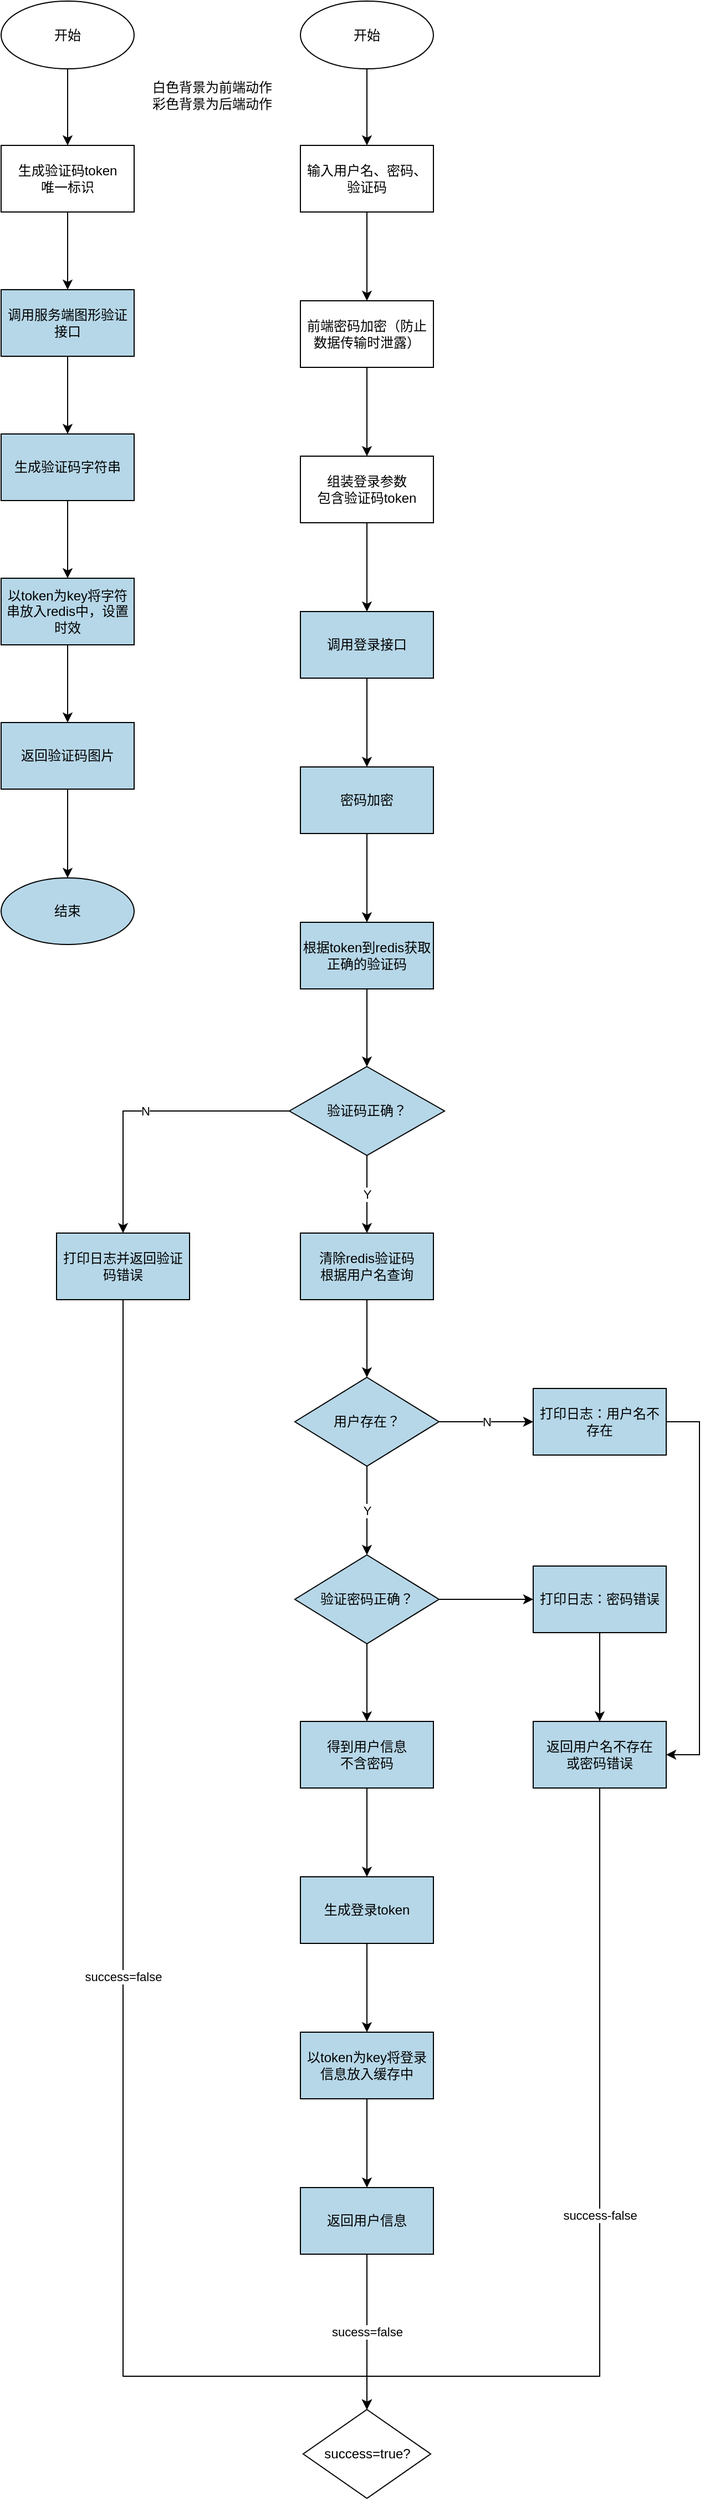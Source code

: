 <mxfile version="14.6.12" type="github">
  <diagram id="d6FZygUJHuY2WhgeGZ7e" name="Page-1">
    <mxGraphModel dx="1082" dy="836" grid="1" gridSize="10" guides="1" tooltips="1" connect="1" arrows="1" fold="1" page="1" pageScale="1" pageWidth="850" pageHeight="1100" math="0" shadow="0">
      <root>
        <mxCell id="0" />
        <mxCell id="1" parent="0" />
        <mxCell id="FqFYivniVrYj0mMcYrMc-3" value="" style="edgeStyle=orthogonalEdgeStyle;rounded=0;orthogonalLoop=1;jettySize=auto;html=1;" parent="1" source="FqFYivniVrYj0mMcYrMc-1" target="FqFYivniVrYj0mMcYrMc-2" edge="1">
          <mxGeometry relative="1" as="geometry" />
        </mxCell>
        <mxCell id="FqFYivniVrYj0mMcYrMc-1" value="开始" style="ellipse;whiteSpace=wrap;html=1;" parent="1" vertex="1">
          <mxGeometry x="110" y="130" width="120" height="61" as="geometry" />
        </mxCell>
        <mxCell id="CE7ioUIo4Vw0ZdpwF3fm-12" value="" style="edgeStyle=orthogonalEdgeStyle;rounded=0;orthogonalLoop=1;jettySize=auto;html=1;" edge="1" parent="1" source="FqFYivniVrYj0mMcYrMc-2" target="CE7ioUIo4Vw0ZdpwF3fm-11">
          <mxGeometry relative="1" as="geometry" />
        </mxCell>
        <mxCell id="FqFYivniVrYj0mMcYrMc-2" value="生成验证码token&lt;br&gt;唯一标识" style="whiteSpace=wrap;html=1;direction=west;" parent="1" vertex="1">
          <mxGeometry x="110" y="260" width="120" height="60" as="geometry" />
        </mxCell>
        <mxCell id="CE7ioUIo4Vw0ZdpwF3fm-21" value="" style="edgeStyle=orthogonalEdgeStyle;rounded=0;orthogonalLoop=1;jettySize=auto;html=1;" edge="1" parent="1" source="CE7ioUIo4Vw0ZdpwF3fm-11" target="CE7ioUIo4Vw0ZdpwF3fm-20">
          <mxGeometry relative="1" as="geometry" />
        </mxCell>
        <mxCell id="CE7ioUIo4Vw0ZdpwF3fm-11" value="调用服务端图形验证接口" style="whiteSpace=wrap;html=1;direction=west;fillColor=#b6d7e8;" vertex="1" parent="1">
          <mxGeometry x="110" y="390" width="120" height="60" as="geometry" />
        </mxCell>
        <mxCell id="CE7ioUIo4Vw0ZdpwF3fm-19" value="白色背景为前端动作&lt;br&gt;彩色背景为后端动作" style="text;html=1;resizable=0;autosize=1;align=center;verticalAlign=middle;points=[];fillColor=none;strokeColor=none;rounded=0;" vertex="1" parent="1">
          <mxGeometry x="240" y="200" width="120" height="30" as="geometry" />
        </mxCell>
        <mxCell id="CE7ioUIo4Vw0ZdpwF3fm-24" value="" style="edgeStyle=orthogonalEdgeStyle;rounded=0;orthogonalLoop=1;jettySize=auto;html=1;" edge="1" parent="1" source="CE7ioUIo4Vw0ZdpwF3fm-20" target="CE7ioUIo4Vw0ZdpwF3fm-23">
          <mxGeometry relative="1" as="geometry" />
        </mxCell>
        <mxCell id="CE7ioUIo4Vw0ZdpwF3fm-20" value="生成验证码字符串" style="whiteSpace=wrap;html=1;fillColor=#b6d7e8;" vertex="1" parent="1">
          <mxGeometry x="110" y="520" width="120" height="60" as="geometry" />
        </mxCell>
        <mxCell id="CE7ioUIo4Vw0ZdpwF3fm-26" value="" style="edgeStyle=orthogonalEdgeStyle;rounded=0;orthogonalLoop=1;jettySize=auto;html=1;" edge="1" parent="1" source="CE7ioUIo4Vw0ZdpwF3fm-23" target="CE7ioUIo4Vw0ZdpwF3fm-25">
          <mxGeometry relative="1" as="geometry" />
        </mxCell>
        <mxCell id="CE7ioUIo4Vw0ZdpwF3fm-23" value="以token为key将字符串放入redis中，设置时效" style="whiteSpace=wrap;html=1;fillColor=#b6d7e8;" vertex="1" parent="1">
          <mxGeometry x="110" y="650" width="120" height="60" as="geometry" />
        </mxCell>
        <mxCell id="CE7ioUIo4Vw0ZdpwF3fm-28" value="" style="edgeStyle=orthogonalEdgeStyle;rounded=0;orthogonalLoop=1;jettySize=auto;html=1;" edge="1" parent="1" source="CE7ioUIo4Vw0ZdpwF3fm-25" target="CE7ioUIo4Vw0ZdpwF3fm-27">
          <mxGeometry relative="1" as="geometry" />
        </mxCell>
        <mxCell id="CE7ioUIo4Vw0ZdpwF3fm-25" value="返回验证码图片" style="whiteSpace=wrap;html=1;fillColor=#b6d7e8;" vertex="1" parent="1">
          <mxGeometry x="110" y="780" width="120" height="60" as="geometry" />
        </mxCell>
        <mxCell id="CE7ioUIo4Vw0ZdpwF3fm-27" value="结束" style="ellipse;whiteSpace=wrap;html=1;fillColor=#b6d7e8;" vertex="1" parent="1">
          <mxGeometry x="110" y="920" width="120" height="60" as="geometry" />
        </mxCell>
        <mxCell id="CE7ioUIo4Vw0ZdpwF3fm-33" value="" style="edgeStyle=orthogonalEdgeStyle;rounded=0;orthogonalLoop=1;jettySize=auto;html=1;" edge="1" parent="1" source="CE7ioUIo4Vw0ZdpwF3fm-31" target="CE7ioUIo4Vw0ZdpwF3fm-32">
          <mxGeometry relative="1" as="geometry" />
        </mxCell>
        <mxCell id="CE7ioUIo4Vw0ZdpwF3fm-31" value="开始" style="ellipse;whiteSpace=wrap;html=1;" vertex="1" parent="1">
          <mxGeometry x="380" y="130" width="120" height="61" as="geometry" />
        </mxCell>
        <mxCell id="CE7ioUIo4Vw0ZdpwF3fm-35" value="" style="edgeStyle=orthogonalEdgeStyle;rounded=0;orthogonalLoop=1;jettySize=auto;html=1;" edge="1" parent="1" source="CE7ioUIo4Vw0ZdpwF3fm-32" target="CE7ioUIo4Vw0ZdpwF3fm-34">
          <mxGeometry relative="1" as="geometry" />
        </mxCell>
        <mxCell id="CE7ioUIo4Vw0ZdpwF3fm-32" value="输入用户名、密码、验证码" style="whiteSpace=wrap;html=1;" vertex="1" parent="1">
          <mxGeometry x="380" y="260" width="120" height="60" as="geometry" />
        </mxCell>
        <mxCell id="CE7ioUIo4Vw0ZdpwF3fm-39" value="" style="edgeStyle=orthogonalEdgeStyle;rounded=0;orthogonalLoop=1;jettySize=auto;html=1;" edge="1" parent="1" source="CE7ioUIo4Vw0ZdpwF3fm-34" target="CE7ioUIo4Vw0ZdpwF3fm-38">
          <mxGeometry relative="1" as="geometry" />
        </mxCell>
        <mxCell id="CE7ioUIo4Vw0ZdpwF3fm-34" value="前端密码加密（防止数据传输时泄露）" style="whiteSpace=wrap;html=1;" vertex="1" parent="1">
          <mxGeometry x="380" y="400" width="120" height="60" as="geometry" />
        </mxCell>
        <mxCell id="CE7ioUIo4Vw0ZdpwF3fm-43" style="edgeStyle=orthogonalEdgeStyle;rounded=0;orthogonalLoop=1;jettySize=auto;html=1;" edge="1" parent="1" source="CE7ioUIo4Vw0ZdpwF3fm-38" target="CE7ioUIo4Vw0ZdpwF3fm-42">
          <mxGeometry relative="1" as="geometry" />
        </mxCell>
        <mxCell id="CE7ioUIo4Vw0ZdpwF3fm-38" value="组装登录参数&lt;br&gt;包含验证码token" style="whiteSpace=wrap;html=1;" vertex="1" parent="1">
          <mxGeometry x="380" y="540" width="120" height="60" as="geometry" />
        </mxCell>
        <mxCell id="CE7ioUIo4Vw0ZdpwF3fm-45" value="" style="edgeStyle=orthogonalEdgeStyle;rounded=0;orthogonalLoop=1;jettySize=auto;html=1;" edge="1" parent="1" source="CE7ioUIo4Vw0ZdpwF3fm-42" target="CE7ioUIo4Vw0ZdpwF3fm-44">
          <mxGeometry relative="1" as="geometry" />
        </mxCell>
        <mxCell id="CE7ioUIo4Vw0ZdpwF3fm-42" value="调用登录接口" style="whiteSpace=wrap;html=1;fillColor=#b6d7e8;" vertex="1" parent="1">
          <mxGeometry x="380" y="680" width="120" height="60" as="geometry" />
        </mxCell>
        <mxCell id="CE7ioUIo4Vw0ZdpwF3fm-47" value="" style="edgeStyle=orthogonalEdgeStyle;rounded=0;orthogonalLoop=1;jettySize=auto;html=1;" edge="1" parent="1" source="CE7ioUIo4Vw0ZdpwF3fm-44" target="CE7ioUIo4Vw0ZdpwF3fm-46">
          <mxGeometry relative="1" as="geometry" />
        </mxCell>
        <mxCell id="CE7ioUIo4Vw0ZdpwF3fm-44" value="密码加密" style="whiteSpace=wrap;html=1;fillColor=#b6d7e8;" vertex="1" parent="1">
          <mxGeometry x="380" y="820" width="120" height="60" as="geometry" />
        </mxCell>
        <mxCell id="CE7ioUIo4Vw0ZdpwF3fm-49" value="" style="edgeStyle=orthogonalEdgeStyle;rounded=0;orthogonalLoop=1;jettySize=auto;html=1;" edge="1" parent="1" source="CE7ioUIo4Vw0ZdpwF3fm-46" target="CE7ioUIo4Vw0ZdpwF3fm-48">
          <mxGeometry relative="1" as="geometry" />
        </mxCell>
        <mxCell id="CE7ioUIo4Vw0ZdpwF3fm-46" value="根据token到redis获取正确的验证码" style="whiteSpace=wrap;html=1;fillColor=#b6d7e8;" vertex="1" parent="1">
          <mxGeometry x="380" y="960" width="120" height="60" as="geometry" />
        </mxCell>
        <mxCell id="CE7ioUIo4Vw0ZdpwF3fm-51" value="N" style="edgeStyle=orthogonalEdgeStyle;rounded=0;orthogonalLoop=1;jettySize=auto;html=1;" edge="1" parent="1" source="CE7ioUIo4Vw0ZdpwF3fm-48" target="CE7ioUIo4Vw0ZdpwF3fm-50">
          <mxGeometry relative="1" as="geometry" />
        </mxCell>
        <mxCell id="CE7ioUIo4Vw0ZdpwF3fm-53" value="Y" style="edgeStyle=orthogonalEdgeStyle;rounded=0;orthogonalLoop=1;jettySize=auto;html=1;" edge="1" parent="1" source="CE7ioUIo4Vw0ZdpwF3fm-48" target="CE7ioUIo4Vw0ZdpwF3fm-52">
          <mxGeometry relative="1" as="geometry" />
        </mxCell>
        <mxCell id="CE7ioUIo4Vw0ZdpwF3fm-48" value="验证码正确？" style="rhombus;whiteSpace=wrap;html=1;fillColor=#b6d7e8;" vertex="1" parent="1">
          <mxGeometry x="370" y="1090" width="140" height="80" as="geometry" />
        </mxCell>
        <mxCell id="CE7ioUIo4Vw0ZdpwF3fm-80" value="success=false" style="edgeStyle=orthogonalEdgeStyle;rounded=0;orthogonalLoop=1;jettySize=auto;html=1;exitX=0.5;exitY=1;exitDx=0;exitDy=0;" edge="1" parent="1" source="CE7ioUIo4Vw0ZdpwF3fm-50">
          <mxGeometry relative="1" as="geometry">
            <mxPoint x="440" y="2300" as="targetPoint" />
            <Array as="points">
              <mxPoint x="220" y="2270" />
              <mxPoint x="440" y="2270" />
            </Array>
          </mxGeometry>
        </mxCell>
        <mxCell id="CE7ioUIo4Vw0ZdpwF3fm-50" value="打印日志并返回验证码错误" style="whiteSpace=wrap;html=1;fillColor=#b6d7e8;" vertex="1" parent="1">
          <mxGeometry x="160" y="1240" width="120" height="60" as="geometry" />
        </mxCell>
        <mxCell id="CE7ioUIo4Vw0ZdpwF3fm-59" value="" style="edgeStyle=orthogonalEdgeStyle;rounded=0;orthogonalLoop=1;jettySize=auto;html=1;" edge="1" parent="1" source="CE7ioUIo4Vw0ZdpwF3fm-52" target="CE7ioUIo4Vw0ZdpwF3fm-58">
          <mxGeometry relative="1" as="geometry" />
        </mxCell>
        <mxCell id="CE7ioUIo4Vw0ZdpwF3fm-52" value="清除redis验证码&lt;br&gt;根据用户名查询" style="whiteSpace=wrap;html=1;fillColor=#b6d7e8;" vertex="1" parent="1">
          <mxGeometry x="380" y="1240" width="120" height="60" as="geometry" />
        </mxCell>
        <mxCell id="CE7ioUIo4Vw0ZdpwF3fm-61" value="Y" style="edgeStyle=orthogonalEdgeStyle;rounded=0;orthogonalLoop=1;jettySize=auto;html=1;" edge="1" parent="1" source="CE7ioUIo4Vw0ZdpwF3fm-58" target="CE7ioUIo4Vw0ZdpwF3fm-60">
          <mxGeometry relative="1" as="geometry">
            <Array as="points">
              <mxPoint x="440" y="1510" />
              <mxPoint x="440" y="1510" />
            </Array>
          </mxGeometry>
        </mxCell>
        <mxCell id="CE7ioUIo4Vw0ZdpwF3fm-63" value="N" style="edgeStyle=orthogonalEdgeStyle;rounded=0;orthogonalLoop=1;jettySize=auto;html=1;" edge="1" parent="1" source="CE7ioUIo4Vw0ZdpwF3fm-58" target="CE7ioUIo4Vw0ZdpwF3fm-62">
          <mxGeometry relative="1" as="geometry" />
        </mxCell>
        <mxCell id="CE7ioUIo4Vw0ZdpwF3fm-58" value="用户存在？" style="rhombus;whiteSpace=wrap;html=1;fillColor=#b6d7e8;" vertex="1" parent="1">
          <mxGeometry x="375" y="1370" width="130" height="80" as="geometry" />
        </mxCell>
        <mxCell id="CE7ioUIo4Vw0ZdpwF3fm-65" value="" style="edgeStyle=orthogonalEdgeStyle;rounded=0;orthogonalLoop=1;jettySize=auto;html=1;" edge="1" parent="1" source="CE7ioUIo4Vw0ZdpwF3fm-60" target="CE7ioUIo4Vw0ZdpwF3fm-64">
          <mxGeometry relative="1" as="geometry" />
        </mxCell>
        <mxCell id="CE7ioUIo4Vw0ZdpwF3fm-71" value="" style="edgeStyle=orthogonalEdgeStyle;rounded=0;orthogonalLoop=1;jettySize=auto;html=1;" edge="1" parent="1" source="CE7ioUIo4Vw0ZdpwF3fm-60" target="CE7ioUIo4Vw0ZdpwF3fm-70">
          <mxGeometry relative="1" as="geometry" />
        </mxCell>
        <mxCell id="CE7ioUIo4Vw0ZdpwF3fm-60" value="验证密码正确？" style="rhombus;whiteSpace=wrap;html=1;fillColor=#b6d7e8;" vertex="1" parent="1">
          <mxGeometry x="375" y="1530" width="130" height="80" as="geometry" />
        </mxCell>
        <mxCell id="CE7ioUIo4Vw0ZdpwF3fm-69" style="edgeStyle=orthogonalEdgeStyle;rounded=0;orthogonalLoop=1;jettySize=auto;html=1;entryX=1;entryY=0.5;entryDx=0;entryDy=0;exitX=1;exitY=0.5;exitDx=0;exitDy=0;" edge="1" parent="1" source="CE7ioUIo4Vw0ZdpwF3fm-62" target="CE7ioUIo4Vw0ZdpwF3fm-66">
          <mxGeometry relative="1" as="geometry">
            <mxPoint x="810" y="1410" as="targetPoint" />
            <Array as="points">
              <mxPoint x="740" y="1410" />
              <mxPoint x="740" y="1710" />
            </Array>
          </mxGeometry>
        </mxCell>
        <mxCell id="CE7ioUIo4Vw0ZdpwF3fm-62" value="打印日志：用户名不存在" style="whiteSpace=wrap;html=1;fillColor=#b6d7e8;" vertex="1" parent="1">
          <mxGeometry x="590" y="1380" width="120" height="60" as="geometry" />
        </mxCell>
        <mxCell id="CE7ioUIo4Vw0ZdpwF3fm-67" value="" style="edgeStyle=orthogonalEdgeStyle;rounded=0;orthogonalLoop=1;jettySize=auto;html=1;" edge="1" parent="1" source="CE7ioUIo4Vw0ZdpwF3fm-64" target="CE7ioUIo4Vw0ZdpwF3fm-66">
          <mxGeometry relative="1" as="geometry" />
        </mxCell>
        <mxCell id="CE7ioUIo4Vw0ZdpwF3fm-64" value="打印日志：密码错误" style="whiteSpace=wrap;html=1;fillColor=#b6d7e8;" vertex="1" parent="1">
          <mxGeometry x="590" y="1540" width="120" height="60" as="geometry" />
        </mxCell>
        <mxCell id="CE7ioUIo4Vw0ZdpwF3fm-81" value="success-false" style="edgeStyle=orthogonalEdgeStyle;rounded=0;orthogonalLoop=1;jettySize=auto;html=1;entryX=0.5;entryY=0;entryDx=0;entryDy=0;" edge="1" parent="1" source="CE7ioUIo4Vw0ZdpwF3fm-66" target="CE7ioUIo4Vw0ZdpwF3fm-78">
          <mxGeometry relative="1" as="geometry">
            <Array as="points">
              <mxPoint x="650" y="2270" />
              <mxPoint x="440" y="2270" />
            </Array>
          </mxGeometry>
        </mxCell>
        <mxCell id="CE7ioUIo4Vw0ZdpwF3fm-66" value="返回用户名不存在&lt;br&gt;或密码错误" style="whiteSpace=wrap;html=1;fillColor=#b6d7e8;" vertex="1" parent="1">
          <mxGeometry x="590" y="1680" width="120" height="60" as="geometry" />
        </mxCell>
        <mxCell id="CE7ioUIo4Vw0ZdpwF3fm-73" value="" style="edgeStyle=orthogonalEdgeStyle;rounded=0;orthogonalLoop=1;jettySize=auto;html=1;" edge="1" parent="1" source="CE7ioUIo4Vw0ZdpwF3fm-70" target="CE7ioUIo4Vw0ZdpwF3fm-72">
          <mxGeometry relative="1" as="geometry" />
        </mxCell>
        <mxCell id="CE7ioUIo4Vw0ZdpwF3fm-70" value="得到用户信息&lt;br&gt;不含密码" style="whiteSpace=wrap;html=1;fillColor=#b6d7e8;" vertex="1" parent="1">
          <mxGeometry x="380" y="1680" width="120" height="60" as="geometry" />
        </mxCell>
        <mxCell id="CE7ioUIo4Vw0ZdpwF3fm-75" value="" style="edgeStyle=orthogonalEdgeStyle;rounded=0;orthogonalLoop=1;jettySize=auto;html=1;" edge="1" parent="1" source="CE7ioUIo4Vw0ZdpwF3fm-72" target="CE7ioUIo4Vw0ZdpwF3fm-74">
          <mxGeometry relative="1" as="geometry" />
        </mxCell>
        <mxCell id="CE7ioUIo4Vw0ZdpwF3fm-72" value="生成登录token" style="whiteSpace=wrap;html=1;fillColor=#b6d7e8;" vertex="1" parent="1">
          <mxGeometry x="380" y="1820" width="120" height="60" as="geometry" />
        </mxCell>
        <mxCell id="CE7ioUIo4Vw0ZdpwF3fm-77" value="" style="edgeStyle=orthogonalEdgeStyle;rounded=0;orthogonalLoop=1;jettySize=auto;html=1;" edge="1" parent="1" source="CE7ioUIo4Vw0ZdpwF3fm-74" target="CE7ioUIo4Vw0ZdpwF3fm-76">
          <mxGeometry relative="1" as="geometry" />
        </mxCell>
        <mxCell id="CE7ioUIo4Vw0ZdpwF3fm-74" value="以token为key将登录信息放入缓存中" style="whiteSpace=wrap;html=1;fillColor=#b6d7e8;" vertex="1" parent="1">
          <mxGeometry x="380" y="1960" width="120" height="60" as="geometry" />
        </mxCell>
        <mxCell id="CE7ioUIo4Vw0ZdpwF3fm-79" value="sucess=false" style="edgeStyle=orthogonalEdgeStyle;rounded=0;orthogonalLoop=1;jettySize=auto;html=1;" edge="1" parent="1" source="CE7ioUIo4Vw0ZdpwF3fm-76" target="CE7ioUIo4Vw0ZdpwF3fm-78">
          <mxGeometry relative="1" as="geometry" />
        </mxCell>
        <mxCell id="CE7ioUIo4Vw0ZdpwF3fm-76" value="返回用户信息" style="whiteSpace=wrap;html=1;fillColor=#b6d7e8;" vertex="1" parent="1">
          <mxGeometry x="380" y="2100" width="120" height="60" as="geometry" />
        </mxCell>
        <mxCell id="CE7ioUIo4Vw0ZdpwF3fm-78" value="success=true?" style="rhombus;whiteSpace=wrap;html=1;fillColor=#fff;" vertex="1" parent="1">
          <mxGeometry x="382.5" y="2300" width="115" height="80" as="geometry" />
        </mxCell>
      </root>
    </mxGraphModel>
  </diagram>
</mxfile>
